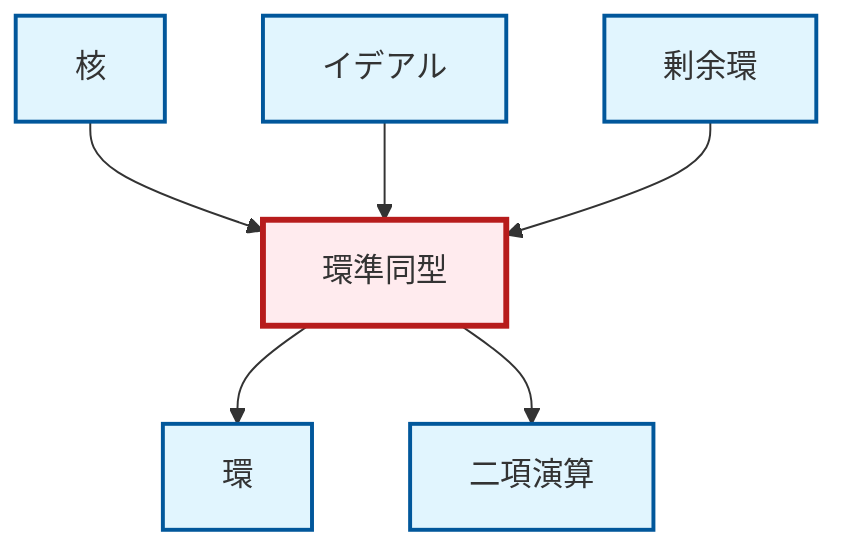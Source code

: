 graph TD
    classDef definition fill:#e1f5fe,stroke:#01579b,stroke-width:2px
    classDef theorem fill:#f3e5f5,stroke:#4a148c,stroke-width:2px
    classDef axiom fill:#fff3e0,stroke:#e65100,stroke-width:2px
    classDef example fill:#e8f5e9,stroke:#1b5e20,stroke-width:2px
    classDef current fill:#ffebee,stroke:#b71c1c,stroke-width:3px
    def-quotient-ring["剰余環"]:::definition
    def-ring-homomorphism["環準同型"]:::definition
    def-ring["環"]:::definition
    def-ideal["イデアル"]:::definition
    def-kernel["核"]:::definition
    def-binary-operation["二項演算"]:::definition
    def-ring-homomorphism --> def-ring
    def-kernel --> def-ring-homomorphism
    def-ring-homomorphism --> def-binary-operation
    def-ideal --> def-ring-homomorphism
    def-quotient-ring --> def-ring-homomorphism
    class def-ring-homomorphism current